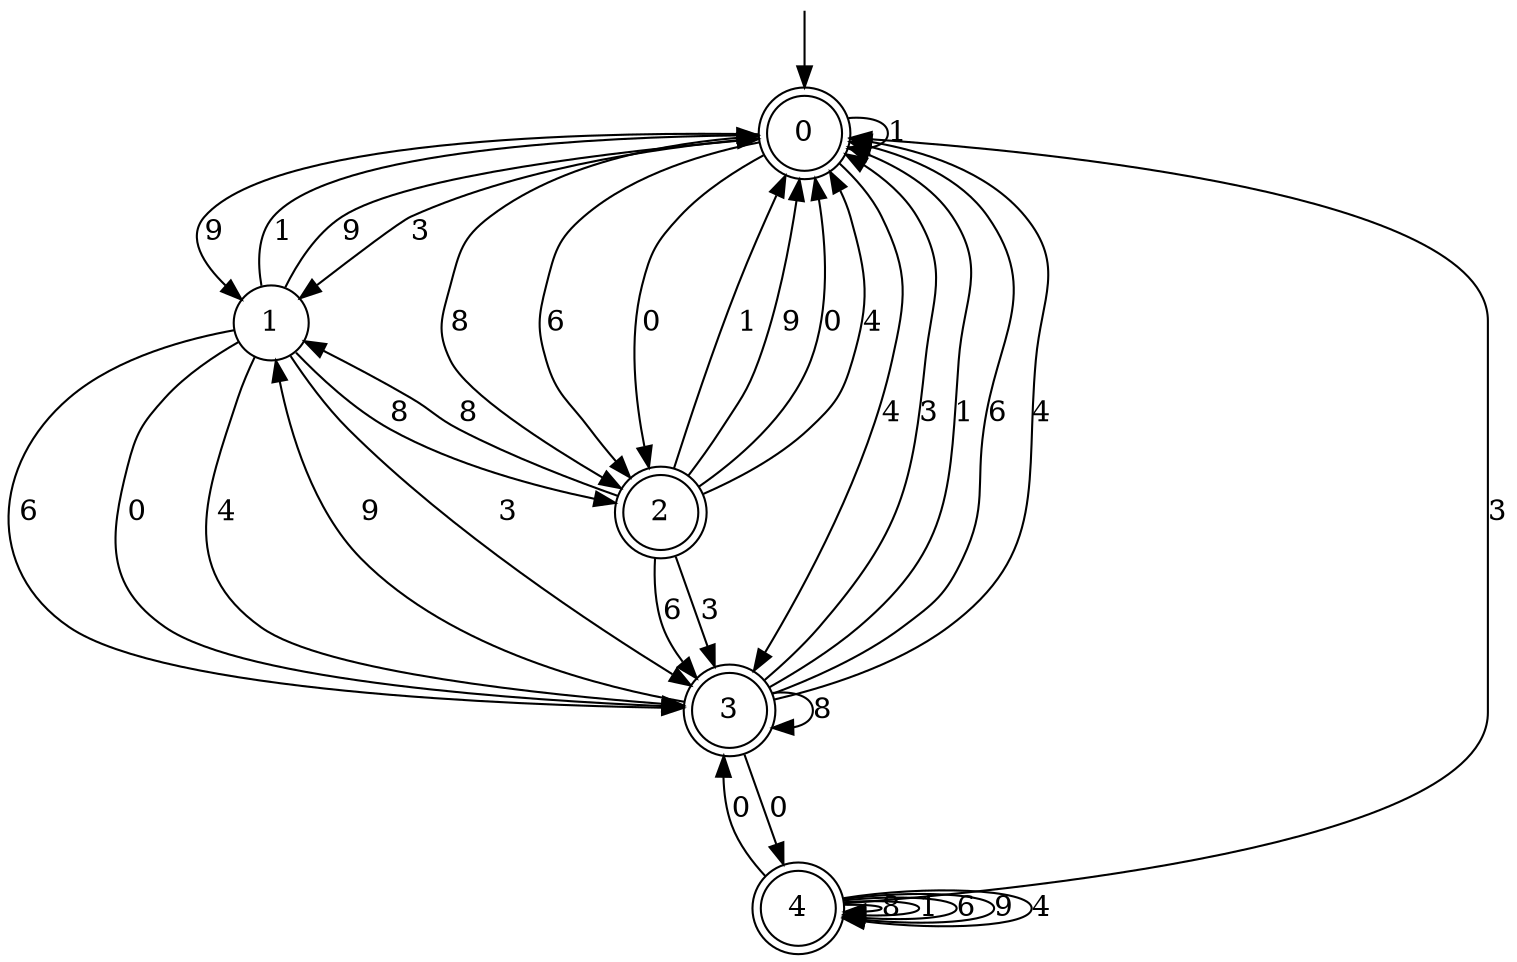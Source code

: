 digraph g {

	s0 [shape="doublecircle" label="0"];
	s1 [shape="circle" label="1"];
	s2 [shape="doublecircle" label="2"];
	s3 [shape="doublecircle" label="3"];
	s4 [shape="doublecircle" label="4"];
	s0 -> s1 [label="3"];
	s0 -> s2 [label="8"];
	s0 -> s0 [label="1"];
	s0 -> s2 [label="6"];
	s0 -> s1 [label="9"];
	s0 -> s2 [label="0"];
	s0 -> s3 [label="4"];
	s1 -> s3 [label="3"];
	s1 -> s2 [label="8"];
	s1 -> s0 [label="1"];
	s1 -> s3 [label="6"];
	s1 -> s0 [label="9"];
	s1 -> s3 [label="0"];
	s1 -> s3 [label="4"];
	s2 -> s3 [label="3"];
	s2 -> s1 [label="8"];
	s2 -> s0 [label="1"];
	s2 -> s3 [label="6"];
	s2 -> s0 [label="9"];
	s2 -> s0 [label="0"];
	s2 -> s0 [label="4"];
	s3 -> s0 [label="3"];
	s3 -> s3 [label="8"];
	s3 -> s0 [label="1"];
	s3 -> s0 [label="6"];
	s3 -> s1 [label="9"];
	s3 -> s4 [label="0"];
	s3 -> s0 [label="4"];
	s4 -> s0 [label="3"];
	s4 -> s4 [label="8"];
	s4 -> s4 [label="1"];
	s4 -> s4 [label="6"];
	s4 -> s4 [label="9"];
	s4 -> s3 [label="0"];
	s4 -> s4 [label="4"];

__start0 [label="" shape="none" width="0" height="0"];
__start0 -> s0;

}
